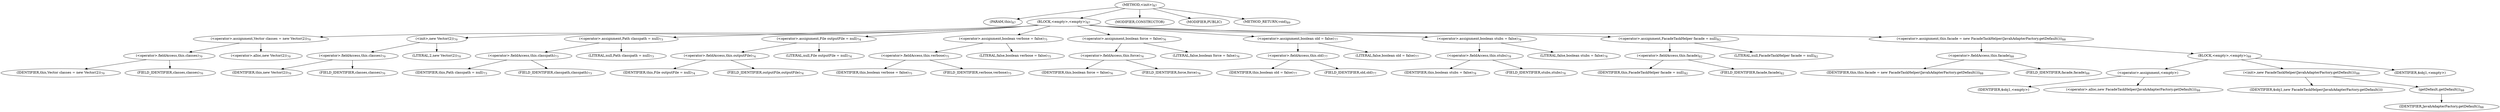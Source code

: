 digraph "&lt;init&gt;" {  
"124" [label = <(METHOD,&lt;init&gt;)<SUB>87</SUB>> ]
"125" [label = <(PARAM,this)<SUB>87</SUB>> ]
"126" [label = <(BLOCK,&lt;empty&gt;,&lt;empty&gt;)<SUB>87</SUB>> ]
"127" [label = <(&lt;operator&gt;.assignment,Vector classes = new Vector(2))<SUB>70</SUB>> ]
"128" [label = <(&lt;operator&gt;.fieldAccess,this.classes)<SUB>70</SUB>> ]
"129" [label = <(IDENTIFIER,this,Vector classes = new Vector(2))<SUB>70</SUB>> ]
"130" [label = <(FIELD_IDENTIFIER,classes,classes)<SUB>70</SUB>> ]
"131" [label = <(&lt;operator&gt;.alloc,new Vector(2))<SUB>70</SUB>> ]
"132" [label = <(&lt;init&gt;,new Vector(2))<SUB>70</SUB>> ]
"133" [label = <(&lt;operator&gt;.fieldAccess,this.classes)<SUB>70</SUB>> ]
"134" [label = <(IDENTIFIER,this,new Vector(2))<SUB>70</SUB>> ]
"135" [label = <(FIELD_IDENTIFIER,classes,classes)<SUB>70</SUB>> ]
"136" [label = <(LITERAL,2,new Vector(2))<SUB>70</SUB>> ]
"137" [label = <(&lt;operator&gt;.assignment,Path classpath = null)<SUB>73</SUB>> ]
"138" [label = <(&lt;operator&gt;.fieldAccess,this.classpath)<SUB>73</SUB>> ]
"139" [label = <(IDENTIFIER,this,Path classpath = null)<SUB>73</SUB>> ]
"140" [label = <(FIELD_IDENTIFIER,classpath,classpath)<SUB>73</SUB>> ]
"141" [label = <(LITERAL,null,Path classpath = null)<SUB>73</SUB>> ]
"142" [label = <(&lt;operator&gt;.assignment,File outputFile = null)<SUB>74</SUB>> ]
"143" [label = <(&lt;operator&gt;.fieldAccess,this.outputFile)<SUB>74</SUB>> ]
"144" [label = <(IDENTIFIER,this,File outputFile = null)<SUB>74</SUB>> ]
"145" [label = <(FIELD_IDENTIFIER,outputFile,outputFile)<SUB>74</SUB>> ]
"146" [label = <(LITERAL,null,File outputFile = null)<SUB>74</SUB>> ]
"147" [label = <(&lt;operator&gt;.assignment,boolean verbose = false)<SUB>75</SUB>> ]
"148" [label = <(&lt;operator&gt;.fieldAccess,this.verbose)<SUB>75</SUB>> ]
"149" [label = <(IDENTIFIER,this,boolean verbose = false)<SUB>75</SUB>> ]
"150" [label = <(FIELD_IDENTIFIER,verbose,verbose)<SUB>75</SUB>> ]
"151" [label = <(LITERAL,false,boolean verbose = false)<SUB>75</SUB>> ]
"152" [label = <(&lt;operator&gt;.assignment,boolean force = false)<SUB>76</SUB>> ]
"153" [label = <(&lt;operator&gt;.fieldAccess,this.force)<SUB>76</SUB>> ]
"154" [label = <(IDENTIFIER,this,boolean force = false)<SUB>76</SUB>> ]
"155" [label = <(FIELD_IDENTIFIER,force,force)<SUB>76</SUB>> ]
"156" [label = <(LITERAL,false,boolean force = false)<SUB>76</SUB>> ]
"157" [label = <(&lt;operator&gt;.assignment,boolean old = false)<SUB>77</SUB>> ]
"158" [label = <(&lt;operator&gt;.fieldAccess,this.old)<SUB>77</SUB>> ]
"159" [label = <(IDENTIFIER,this,boolean old = false)<SUB>77</SUB>> ]
"160" [label = <(FIELD_IDENTIFIER,old,old)<SUB>77</SUB>> ]
"161" [label = <(LITERAL,false,boolean old = false)<SUB>77</SUB>> ]
"162" [label = <(&lt;operator&gt;.assignment,boolean stubs = false)<SUB>78</SUB>> ]
"163" [label = <(&lt;operator&gt;.fieldAccess,this.stubs)<SUB>78</SUB>> ]
"164" [label = <(IDENTIFIER,this,boolean stubs = false)<SUB>78</SUB>> ]
"165" [label = <(FIELD_IDENTIFIER,stubs,stubs)<SUB>78</SUB>> ]
"166" [label = <(LITERAL,false,boolean stubs = false)<SUB>78</SUB>> ]
"167" [label = <(&lt;operator&gt;.assignment,FacadeTaskHelper facade = null)<SUB>82</SUB>> ]
"168" [label = <(&lt;operator&gt;.fieldAccess,this.facade)<SUB>82</SUB>> ]
"169" [label = <(IDENTIFIER,this,FacadeTaskHelper facade = null)<SUB>82</SUB>> ]
"170" [label = <(FIELD_IDENTIFIER,facade,facade)<SUB>82</SUB>> ]
"171" [label = <(LITERAL,null,FacadeTaskHelper facade = null)<SUB>82</SUB>> ]
"172" [label = <(&lt;operator&gt;.assignment,this.facade = new FacadeTaskHelper(JavahAdapterFactory.getDefault()))<SUB>88</SUB>> ]
"173" [label = <(&lt;operator&gt;.fieldAccess,this.facade)<SUB>88</SUB>> ]
"174" [label = <(IDENTIFIER,this,this.facade = new FacadeTaskHelper(JavahAdapterFactory.getDefault()))<SUB>88</SUB>> ]
"175" [label = <(FIELD_IDENTIFIER,facade,facade)<SUB>88</SUB>> ]
"176" [label = <(BLOCK,&lt;empty&gt;,&lt;empty&gt;)<SUB>88</SUB>> ]
"177" [label = <(&lt;operator&gt;.assignment,&lt;empty&gt;)> ]
"178" [label = <(IDENTIFIER,$obj1,&lt;empty&gt;)> ]
"179" [label = <(&lt;operator&gt;.alloc,new FacadeTaskHelper(JavahAdapterFactory.getDefault()))<SUB>88</SUB>> ]
"180" [label = <(&lt;init&gt;,new FacadeTaskHelper(JavahAdapterFactory.getDefault()))<SUB>88</SUB>> ]
"181" [label = <(IDENTIFIER,$obj1,new FacadeTaskHelper(JavahAdapterFactory.getDefault()))> ]
"182" [label = <(getDefault,getDefault())<SUB>88</SUB>> ]
"183" [label = <(IDENTIFIER,JavahAdapterFactory,getDefault())<SUB>88</SUB>> ]
"184" [label = <(IDENTIFIER,$obj1,&lt;empty&gt;)> ]
"185" [label = <(MODIFIER,CONSTRUCTOR)> ]
"186" [label = <(MODIFIER,PUBLIC)> ]
"187" [label = <(METHOD_RETURN,void)<SUB>89</SUB>> ]
  "124" -> "125" 
  "124" -> "126" 
  "124" -> "185" 
  "124" -> "186" 
  "124" -> "187" 
  "126" -> "127" 
  "126" -> "132" 
  "126" -> "137" 
  "126" -> "142" 
  "126" -> "147" 
  "126" -> "152" 
  "126" -> "157" 
  "126" -> "162" 
  "126" -> "167" 
  "126" -> "172" 
  "127" -> "128" 
  "127" -> "131" 
  "128" -> "129" 
  "128" -> "130" 
  "132" -> "133" 
  "132" -> "136" 
  "133" -> "134" 
  "133" -> "135" 
  "137" -> "138" 
  "137" -> "141" 
  "138" -> "139" 
  "138" -> "140" 
  "142" -> "143" 
  "142" -> "146" 
  "143" -> "144" 
  "143" -> "145" 
  "147" -> "148" 
  "147" -> "151" 
  "148" -> "149" 
  "148" -> "150" 
  "152" -> "153" 
  "152" -> "156" 
  "153" -> "154" 
  "153" -> "155" 
  "157" -> "158" 
  "157" -> "161" 
  "158" -> "159" 
  "158" -> "160" 
  "162" -> "163" 
  "162" -> "166" 
  "163" -> "164" 
  "163" -> "165" 
  "167" -> "168" 
  "167" -> "171" 
  "168" -> "169" 
  "168" -> "170" 
  "172" -> "173" 
  "172" -> "176" 
  "173" -> "174" 
  "173" -> "175" 
  "176" -> "177" 
  "176" -> "180" 
  "176" -> "184" 
  "177" -> "178" 
  "177" -> "179" 
  "180" -> "181" 
  "180" -> "182" 
  "182" -> "183" 
}
